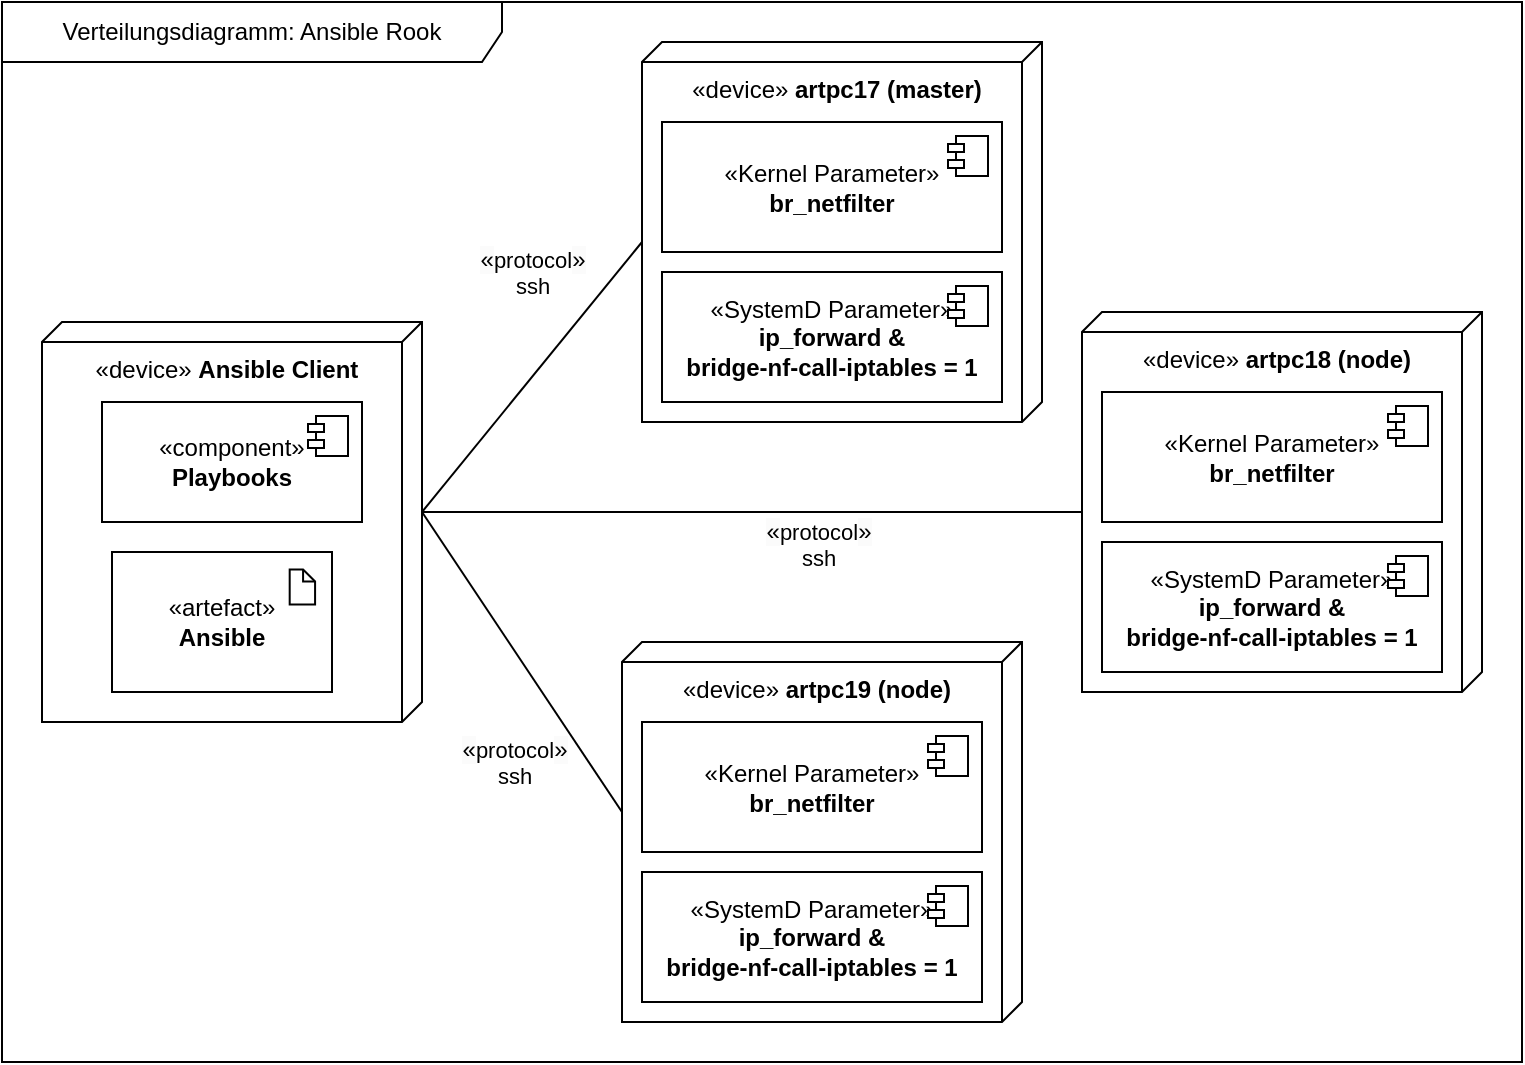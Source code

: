 <mxfile version="26.0.6">
  <diagram name="Seite-1" id="cydz456f18RTVPwNGF3f">
    <mxGraphModel dx="1224" dy="761" grid="1" gridSize="10" guides="1" tooltips="1" connect="1" arrows="1" fold="1" page="1" pageScale="1" pageWidth="827" pageHeight="1169" math="0" shadow="0">
      <root>
        <mxCell id="0" />
        <mxCell id="1" parent="0" />
        <mxCell id="VpXw9347kigrGODbRS2Y-1" style="rounded=0;orthogonalLoop=1;jettySize=auto;html=1;exitX=0;exitY=0;exitDx=95;exitDy=0;exitPerimeter=0;entryX=0;entryY=0;entryDx=100;entryDy=190;entryPerimeter=0;endArrow=none;endFill=0;" edge="1" parent="1" source="VpXw9347kigrGODbRS2Y-6" target="VpXw9347kigrGODbRS2Y-18">
          <mxGeometry relative="1" as="geometry">
            <mxPoint x="250" y="295" as="sourcePoint" />
            <mxPoint x="350" y="545" as="targetPoint" />
          </mxGeometry>
        </mxCell>
        <mxCell id="VpXw9347kigrGODbRS2Y-2" value="&lt;span style=&quot;font-size: 12px; text-wrap: wrap; background-color: rgb(251, 251, 251);&quot;&gt;«&lt;/span&gt;protocol&lt;span style=&quot;font-size: 12px; text-wrap: wrap; background-color: rgb(251, 251, 251);&quot;&gt;»&lt;/span&gt;&lt;br&gt;ssh" style="edgeLabel;html=1;align=center;verticalAlign=middle;resizable=0;points=[];" vertex="1" connectable="0" parent="VpXw9347kigrGODbRS2Y-1">
          <mxGeometry x="0.06" y="4" relative="1" as="geometry">
            <mxPoint x="-16" y="40" as="offset" />
          </mxGeometry>
        </mxCell>
        <mxCell id="VpXw9347kigrGODbRS2Y-3" value="&lt;span style=&quot;font-size: 12px; text-wrap: wrap; background-color: rgb(251, 251, 251);&quot;&gt;«&lt;/span&gt;protocol&lt;span style=&quot;font-size: 12px; text-wrap: wrap; background-color: rgb(251, 251, 251);&quot;&gt;»&lt;/span&gt;&lt;br&gt;ssh" style="rounded=0;orthogonalLoop=1;jettySize=auto;html=1;exitX=0;exitY=0;exitDx=95;exitDy=0;exitPerimeter=0;entryX=0;entryY=0;entryDx=100;entryDy=190;entryPerimeter=0;endArrow=none;endFill=0;" edge="1" parent="1" source="VpXw9347kigrGODbRS2Y-6" target="VpXw9347kigrGODbRS2Y-13">
          <mxGeometry x="0.166" y="-16" relative="1" as="geometry">
            <mxPoint x="250" y="295" as="sourcePoint" />
            <mxPoint x="560" y="345" as="targetPoint" />
            <mxPoint as="offset" />
          </mxGeometry>
        </mxCell>
        <mxCell id="VpXw9347kigrGODbRS2Y-4" style="rounded=0;orthogonalLoop=1;jettySize=auto;html=1;exitX=0;exitY=0;exitDx=95;exitDy=0;exitPerimeter=0;entryX=0;entryY=0;entryDx=100;entryDy=200;entryPerimeter=0;endArrow=none;endFill=0;" edge="1" parent="1" source="VpXw9347kigrGODbRS2Y-6" target="VpXw9347kigrGODbRS2Y-23">
          <mxGeometry relative="1" as="geometry">
            <mxPoint x="250" y="295" as="sourcePoint" />
            <mxPoint x="450" y="200" as="targetPoint" />
          </mxGeometry>
        </mxCell>
        <mxCell id="VpXw9347kigrGODbRS2Y-5" value="&lt;span style=&quot;font-size: 12px; text-wrap: wrap; background-color: rgb(251, 251, 251);&quot;&gt;«&lt;/span&gt;protocol&lt;span style=&quot;font-size: 12px; text-wrap: wrap; background-color: rgb(251, 251, 251);&quot;&gt;»&lt;/span&gt;&lt;br&gt;ssh" style="edgeLabel;html=1;align=center;verticalAlign=middle;resizable=0;points=[];" vertex="1" connectable="0" parent="VpXw9347kigrGODbRS2Y-4">
          <mxGeometry x="0.134" relative="1" as="geometry">
            <mxPoint x="-7" y="-44" as="offset" />
          </mxGeometry>
        </mxCell>
        <mxCell id="VpXw9347kigrGODbRS2Y-6" value="«device»&amp;nbsp;&lt;b&gt;Ansible Client&lt;/b&gt;" style="verticalAlign=top;align=center;shape=cube;size=10;direction=south;html=1;boundedLbl=1;spacingLeft=5;whiteSpace=wrap;" vertex="1" parent="1">
          <mxGeometry x="60" y="250" width="190" height="200" as="geometry" />
        </mxCell>
        <mxCell id="VpXw9347kigrGODbRS2Y-7" value="«component»&lt;br&gt;&lt;b&gt;Playbooks&lt;/b&gt;" style="html=1;dropTarget=0;whiteSpace=wrap;" vertex="1" parent="1">
          <mxGeometry x="90" y="290" width="130" height="60" as="geometry" />
        </mxCell>
        <mxCell id="VpXw9347kigrGODbRS2Y-8" value="" style="shape=module;jettyWidth=8;jettyHeight=4;" vertex="1" parent="VpXw9347kigrGODbRS2Y-7">
          <mxGeometry x="1" width="20" height="20" relative="1" as="geometry">
            <mxPoint x="-27" y="7" as="offset" />
          </mxGeometry>
        </mxCell>
        <mxCell id="VpXw9347kigrGODbRS2Y-9" value="" style="group" vertex="1" connectable="0" parent="1">
          <mxGeometry x="95" y="365" width="110" height="70" as="geometry" />
        </mxCell>
        <mxCell id="VpXw9347kigrGODbRS2Y-10" value="«artefact»&lt;br&gt;&lt;b&gt;Ansible&lt;/b&gt;" style="html=1;dropTarget=0;whiteSpace=wrap;" vertex="1" parent="VpXw9347kigrGODbRS2Y-9">
          <mxGeometry width="110" height="70" as="geometry" />
        </mxCell>
        <mxCell id="VpXw9347kigrGODbRS2Y-11" value="" style="shape=note2;boundedLbl=1;whiteSpace=wrap;html=1;size=6;verticalAlign=top;align=left;spacingLeft=5;" vertex="1" parent="VpXw9347kigrGODbRS2Y-9">
          <mxGeometry x="88.846" y="8.75" width="12.692" height="17.5" as="geometry" />
        </mxCell>
        <mxCell id="VpXw9347kigrGODbRS2Y-12" value="Verteilungsdiagramm: Ansible Rook" style="shape=umlFrame;whiteSpace=wrap;html=1;pointerEvents=0;width=250;height=30;" vertex="1" parent="1">
          <mxGeometry x="40" y="90" width="760" height="530" as="geometry" />
        </mxCell>
        <mxCell id="VpXw9347kigrGODbRS2Y-13" value="«device»&amp;nbsp;&lt;b&gt;artpc18 (node)&lt;/b&gt;" style="verticalAlign=top;align=center;shape=cube;size=10;direction=south;html=1;boundedLbl=1;spacingLeft=5;whiteSpace=wrap;" vertex="1" parent="1">
          <mxGeometry x="580" y="245" width="200" height="190" as="geometry" />
        </mxCell>
        <mxCell id="VpXw9347kigrGODbRS2Y-14" value="«SystemD Parameter»&lt;br&gt;&lt;b&gt;ip_forward &amp;amp;&lt;br&gt;&lt;/b&gt;&lt;div&gt;&lt;b&gt;bridge-nf-call-iptables = 1&lt;/b&gt;&lt;/div&gt;" style="html=1;dropTarget=0;whiteSpace=wrap;" vertex="1" parent="1">
          <mxGeometry x="590" y="360" width="170" height="65" as="geometry" />
        </mxCell>
        <mxCell id="VpXw9347kigrGODbRS2Y-15" value="" style="shape=module;jettyWidth=8;jettyHeight=4;" vertex="1" parent="VpXw9347kigrGODbRS2Y-14">
          <mxGeometry x="1" width="20" height="20" relative="1" as="geometry">
            <mxPoint x="-27" y="7" as="offset" />
          </mxGeometry>
        </mxCell>
        <mxCell id="VpXw9347kigrGODbRS2Y-16" value="«Kernel Parameter»&lt;br&gt;&lt;b&gt;br_netfilter&lt;/b&gt;" style="html=1;dropTarget=0;whiteSpace=wrap;" vertex="1" parent="1">
          <mxGeometry x="590" y="285" width="170" height="65" as="geometry" />
        </mxCell>
        <mxCell id="VpXw9347kigrGODbRS2Y-17" value="" style="shape=module;jettyWidth=8;jettyHeight=4;" vertex="1" parent="VpXw9347kigrGODbRS2Y-16">
          <mxGeometry x="1" width="20" height="20" relative="1" as="geometry">
            <mxPoint x="-27" y="7" as="offset" />
          </mxGeometry>
        </mxCell>
        <mxCell id="VpXw9347kigrGODbRS2Y-18" value="«device»&amp;nbsp;&lt;b&gt;artpc19 (node)&lt;/b&gt;" style="verticalAlign=top;align=center;shape=cube;size=10;direction=south;html=1;boundedLbl=1;spacingLeft=5;whiteSpace=wrap;" vertex="1" parent="1">
          <mxGeometry x="350" y="410" width="200" height="190" as="geometry" />
        </mxCell>
        <mxCell id="VpXw9347kigrGODbRS2Y-19" value="«SystemD Parameter»&lt;br&gt;&lt;b&gt;ip_forward &amp;amp;&lt;br&gt;&lt;/b&gt;&lt;div&gt;&lt;b&gt;bridge-nf-call-iptables = 1&lt;/b&gt;&lt;/div&gt;" style="html=1;dropTarget=0;whiteSpace=wrap;" vertex="1" parent="1">
          <mxGeometry x="360" y="525" width="170" height="65" as="geometry" />
        </mxCell>
        <mxCell id="VpXw9347kigrGODbRS2Y-20" value="" style="shape=module;jettyWidth=8;jettyHeight=4;" vertex="1" parent="VpXw9347kigrGODbRS2Y-19">
          <mxGeometry x="1" width="20" height="20" relative="1" as="geometry">
            <mxPoint x="-27" y="7" as="offset" />
          </mxGeometry>
        </mxCell>
        <mxCell id="VpXw9347kigrGODbRS2Y-21" value="«Kernel Parameter»&lt;br&gt;&lt;b&gt;br_netfilter&lt;/b&gt;" style="html=1;dropTarget=0;whiteSpace=wrap;" vertex="1" parent="1">
          <mxGeometry x="360" y="450" width="170" height="65" as="geometry" />
        </mxCell>
        <mxCell id="VpXw9347kigrGODbRS2Y-22" value="" style="shape=module;jettyWidth=8;jettyHeight=4;" vertex="1" parent="VpXw9347kigrGODbRS2Y-21">
          <mxGeometry x="1" width="20" height="20" relative="1" as="geometry">
            <mxPoint x="-27" y="7" as="offset" />
          </mxGeometry>
        </mxCell>
        <mxCell id="VpXw9347kigrGODbRS2Y-23" value="«device»&amp;nbsp;&lt;b&gt;artpc17 (master)&lt;/b&gt;" style="verticalAlign=top;align=center;shape=cube;size=10;direction=south;html=1;boundedLbl=1;spacingLeft=5;whiteSpace=wrap;" vertex="1" parent="1">
          <mxGeometry x="360" y="110" width="200" height="190" as="geometry" />
        </mxCell>
        <mxCell id="VpXw9347kigrGODbRS2Y-24" value="«SystemD Parameter»&lt;br&gt;&lt;b&gt;ip_forward &amp;amp;&lt;br&gt;&lt;/b&gt;&lt;div&gt;&lt;b&gt;bridge-nf-call-iptables = 1&lt;/b&gt;&lt;/div&gt;" style="html=1;dropTarget=0;whiteSpace=wrap;" vertex="1" parent="1">
          <mxGeometry x="370" y="225" width="170" height="65" as="geometry" />
        </mxCell>
        <mxCell id="VpXw9347kigrGODbRS2Y-25" value="" style="shape=module;jettyWidth=8;jettyHeight=4;" vertex="1" parent="VpXw9347kigrGODbRS2Y-24">
          <mxGeometry x="1" width="20" height="20" relative="1" as="geometry">
            <mxPoint x="-27" y="7" as="offset" />
          </mxGeometry>
        </mxCell>
        <mxCell id="VpXw9347kigrGODbRS2Y-26" value="«Kernel Parameter»&lt;br&gt;&lt;b&gt;br_netfilter&lt;/b&gt;" style="html=1;dropTarget=0;whiteSpace=wrap;" vertex="1" parent="1">
          <mxGeometry x="370" y="150" width="170" height="65" as="geometry" />
        </mxCell>
        <mxCell id="VpXw9347kigrGODbRS2Y-27" value="" style="shape=module;jettyWidth=8;jettyHeight=4;" vertex="1" parent="VpXw9347kigrGODbRS2Y-26">
          <mxGeometry x="1" width="20" height="20" relative="1" as="geometry">
            <mxPoint x="-27" y="7" as="offset" />
          </mxGeometry>
        </mxCell>
      </root>
    </mxGraphModel>
  </diagram>
</mxfile>
